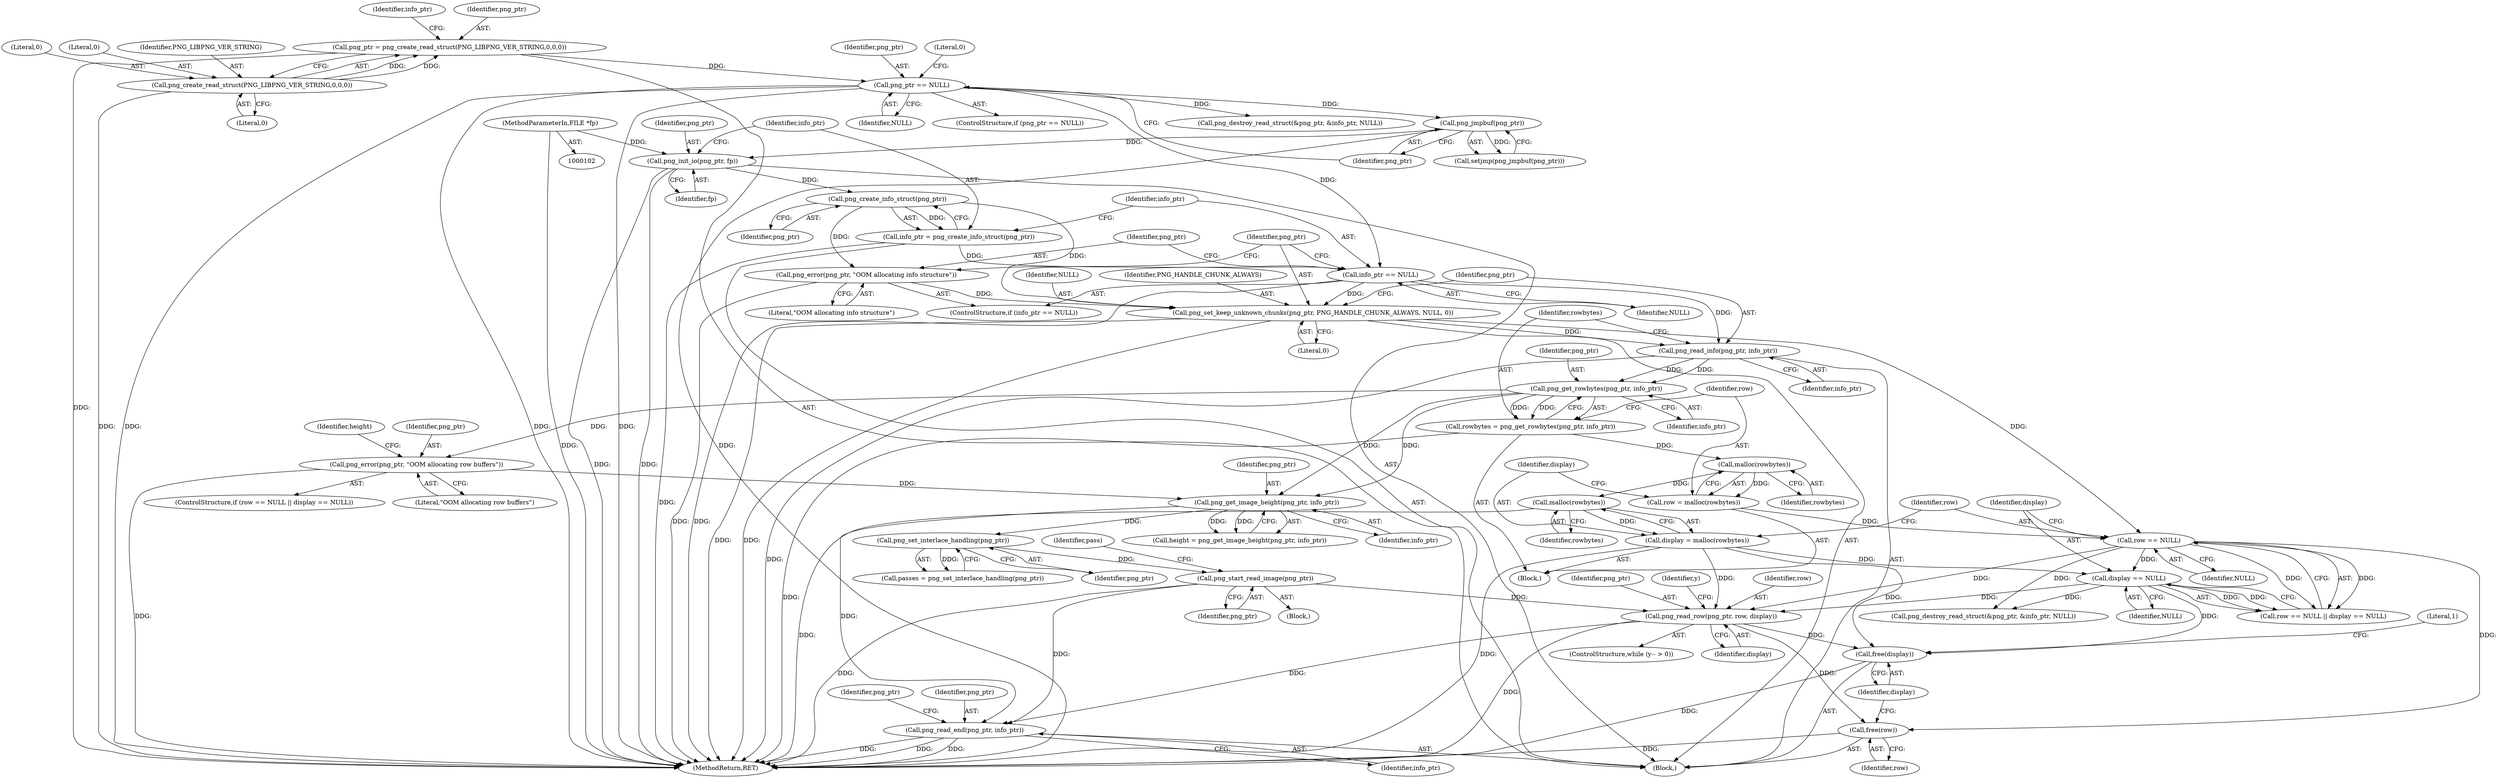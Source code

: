 digraph "0_Android_9d4853418ab2f754c2b63e091c29c5529b8b86ca_153@API" {
"1000238" [label="(Call,png_read_row(png_ptr, row, display))"];
"1000217" [label="(Call,png_start_read_image(png_ptr))"];
"1000214" [label="(Call,png_set_interlace_handling(png_ptr))"];
"1000208" [label="(Call,png_get_image_height(png_ptr, info_ptr))"];
"1000182" [label="(Call,png_get_rowbytes(png_ptr, info_ptr))"];
"1000175" [label="(Call,png_read_info(png_ptr, info_ptr))"];
"1000170" [label="(Call,png_set_keep_unknown_chunks(png_ptr, PNG_HANDLE_CHUNK_ALWAYS, NULL, 0))"];
"1000167" [label="(Call,png_error(png_ptr, \"OOM allocating info structure\"))"];
"1000161" [label="(Call,png_create_info_struct(png_ptr))"];
"1000156" [label="(Call,png_init_io(png_ptr, fp))"];
"1000133" [label="(Call,png_jmpbuf(png_ptr))"];
"1000126" [label="(Call,png_ptr == NULL)"];
"1000106" [label="(Call,png_ptr = png_create_read_struct(PNG_LIBPNG_VER_STRING,0,0,0))"];
"1000108" [label="(Call,png_create_read_struct(PNG_LIBPNG_VER_STRING,0,0,0))"];
"1000103" [label="(MethodParameterIn,FILE *fp)"];
"1000164" [label="(Call,info_ptr == NULL)"];
"1000159" [label="(Call,info_ptr = png_create_info_struct(png_ptr))"];
"1000201" [label="(Call,png_error(png_ptr, \"OOM allocating row buffers\"))"];
"1000195" [label="(Call,row == NULL)"];
"1000185" [label="(Call,row = malloc(rowbytes))"];
"1000187" [label="(Call,malloc(rowbytes))"];
"1000180" [label="(Call,rowbytes = png_get_rowbytes(png_ptr, info_ptr))"];
"1000189" [label="(Call,display = malloc(rowbytes))"];
"1000191" [label="(Call,malloc(rowbytes))"];
"1000198" [label="(Call,display == NULL)"];
"1000242" [label="(Call,png_read_end(png_ptr, info_ptr))"];
"1000251" [label="(Call,free(row))"];
"1000253" [label="(Call,free(display))"];
"1000204" [label="(Block,)"];
"1000133" [label="(Call,png_jmpbuf(png_ptr))"];
"1000177" [label="(Identifier,info_ptr)"];
"1000241" [label="(Identifier,display)"];
"1000134" [label="(Identifier,png_ptr)"];
"1000252" [label="(Identifier,row)"];
"1000203" [label="(Literal,\"OOM allocating row buffers\")"];
"1000166" [label="(Identifier,NULL)"];
"1000257" [label="(MethodReturn,RET)"];
"1000187" [label="(Call,malloc(rowbytes))"];
"1000183" [label="(Identifier,png_ptr)"];
"1000127" [label="(Identifier,png_ptr)"];
"1000201" [label="(Call,png_error(png_ptr, \"OOM allocating row buffers\"))"];
"1000233" [label="(ControlStructure,while (y-- > 0))"];
"1000175" [label="(Call,png_read_info(png_ptr, info_ptr))"];
"1000180" [label="(Call,rowbytes = png_get_rowbytes(png_ptr, info_ptr))"];
"1000109" [label="(Identifier,PNG_LIBPNG_VER_STRING)"];
"1000132" [label="(Call,setjmp(png_jmpbuf(png_ptr)))"];
"1000188" [label="(Identifier,rowbytes)"];
"1000172" [label="(Identifier,PNG_HANDLE_CHUNK_ALWAYS)"];
"1000181" [label="(Identifier,rowbytes)"];
"1000185" [label="(Call,row = malloc(rowbytes))"];
"1000199" [label="(Identifier,display)"];
"1000165" [label="(Identifier,info_ptr)"];
"1000209" [label="(Identifier,png_ptr)"];
"1000173" [label="(Identifier,NULL)"];
"1000194" [label="(Call,row == NULL || display == NULL)"];
"1000168" [label="(Identifier,png_ptr)"];
"1000253" [label="(Call,free(display))"];
"1000115" [label="(Identifier,info_ptr)"];
"1000212" [label="(Call,passes = png_set_interlace_handling(png_ptr))"];
"1000159" [label="(Call,info_ptr = png_create_info_struct(png_ptr))"];
"1000198" [label="(Call,display == NULL)"];
"1000191" [label="(Call,malloc(rowbytes))"];
"1000162" [label="(Identifier,png_ptr)"];
"1000217" [label="(Call,png_start_read_image(png_ptr))"];
"1000157" [label="(Identifier,png_ptr)"];
"1000189" [label="(Call,display = malloc(rowbytes))"];
"1000107" [label="(Identifier,png_ptr)"];
"1000245" [label="(Call,png_destroy_read_struct(&png_ptr, &info_ptr, NULL))"];
"1000242" [label="(Call,png_read_end(png_ptr, info_ptr))"];
"1000104" [label="(Block,)"];
"1000169" [label="(Literal,\"OOM allocating info structure\")"];
"1000190" [label="(Identifier,display)"];
"1000161" [label="(Call,png_create_info_struct(png_ptr))"];
"1000254" [label="(Identifier,display)"];
"1000200" [label="(Identifier,NULL)"];
"1000186" [label="(Identifier,row)"];
"1000184" [label="(Identifier,info_ptr)"];
"1000195" [label="(Call,row == NULL)"];
"1000110" [label="(Literal,0)"];
"1000240" [label="(Identifier,row)"];
"1000108" [label="(Call,png_create_read_struct(PNG_LIBPNG_VER_STRING,0,0,0))"];
"1000197" [label="(Identifier,NULL)"];
"1000126" [label="(Call,png_ptr == NULL)"];
"1000244" [label="(Identifier,info_ptr)"];
"1000176" [label="(Identifier,png_ptr)"];
"1000170" [label="(Call,png_set_keep_unknown_chunks(png_ptr, PNG_HANDLE_CHUNK_ALWAYS, NULL, 0))"];
"1000112" [label="(Literal,0)"];
"1000158" [label="(Identifier,fp)"];
"1000196" [label="(Identifier,row)"];
"1000163" [label="(ControlStructure,if (info_ptr == NULL))"];
"1000238" [label="(Call,png_read_row(png_ptr, row, display))"];
"1000193" [label="(ControlStructure,if (row == NULL || display == NULL))"];
"1000207" [label="(Identifier,height)"];
"1000192" [label="(Identifier,rowbytes)"];
"1000239" [label="(Identifier,png_ptr)"];
"1000156" [label="(Call,png_init_io(png_ptr, fp))"];
"1000128" [label="(Identifier,NULL)"];
"1000218" [label="(Identifier,png_ptr)"];
"1000210" [label="(Identifier,info_ptr)"];
"1000125" [label="(ControlStructure,if (png_ptr == NULL))"];
"1000247" [label="(Identifier,png_ptr)"];
"1000182" [label="(Call,png_get_rowbytes(png_ptr, info_ptr))"];
"1000164" [label="(Call,info_ptr == NULL)"];
"1000174" [label="(Literal,0)"];
"1000251" [label="(Call,free(row))"];
"1000256" [label="(Literal,1)"];
"1000171" [label="(Identifier,png_ptr)"];
"1000214" [label="(Call,png_set_interlace_handling(png_ptr))"];
"1000178" [label="(Block,)"];
"1000130" [label="(Literal,0)"];
"1000236" [label="(Identifier,y)"];
"1000103" [label="(MethodParameterIn,FILE *fp)"];
"1000106" [label="(Call,png_ptr = png_create_read_struct(PNG_LIBPNG_VER_STRING,0,0,0))"];
"1000111" [label="(Literal,0)"];
"1000221" [label="(Identifier,pass)"];
"1000215" [label="(Identifier,png_ptr)"];
"1000206" [label="(Call,height = png_get_image_height(png_ptr, info_ptr))"];
"1000243" [label="(Identifier,png_ptr)"];
"1000208" [label="(Call,png_get_image_height(png_ptr, info_ptr))"];
"1000160" [label="(Identifier,info_ptr)"];
"1000202" [label="(Identifier,png_ptr)"];
"1000167" [label="(Call,png_error(png_ptr, \"OOM allocating info structure\"))"];
"1000136" [label="(Call,png_destroy_read_struct(&png_ptr, &info_ptr, NULL))"];
"1000238" -> "1000233"  [label="AST: "];
"1000238" -> "1000241"  [label="CFG: "];
"1000239" -> "1000238"  [label="AST: "];
"1000240" -> "1000238"  [label="AST: "];
"1000241" -> "1000238"  [label="AST: "];
"1000236" -> "1000238"  [label="CFG: "];
"1000238" -> "1000257"  [label="DDG: "];
"1000217" -> "1000238"  [label="DDG: "];
"1000195" -> "1000238"  [label="DDG: "];
"1000189" -> "1000238"  [label="DDG: "];
"1000198" -> "1000238"  [label="DDG: "];
"1000238" -> "1000242"  [label="DDG: "];
"1000238" -> "1000251"  [label="DDG: "];
"1000238" -> "1000253"  [label="DDG: "];
"1000217" -> "1000204"  [label="AST: "];
"1000217" -> "1000218"  [label="CFG: "];
"1000218" -> "1000217"  [label="AST: "];
"1000221" -> "1000217"  [label="CFG: "];
"1000217" -> "1000257"  [label="DDG: "];
"1000214" -> "1000217"  [label="DDG: "];
"1000217" -> "1000242"  [label="DDG: "];
"1000214" -> "1000212"  [label="AST: "];
"1000214" -> "1000215"  [label="CFG: "];
"1000215" -> "1000214"  [label="AST: "];
"1000212" -> "1000214"  [label="CFG: "];
"1000214" -> "1000212"  [label="DDG: "];
"1000208" -> "1000214"  [label="DDG: "];
"1000208" -> "1000206"  [label="AST: "];
"1000208" -> "1000210"  [label="CFG: "];
"1000209" -> "1000208"  [label="AST: "];
"1000210" -> "1000208"  [label="AST: "];
"1000206" -> "1000208"  [label="CFG: "];
"1000208" -> "1000206"  [label="DDG: "];
"1000208" -> "1000206"  [label="DDG: "];
"1000182" -> "1000208"  [label="DDG: "];
"1000182" -> "1000208"  [label="DDG: "];
"1000201" -> "1000208"  [label="DDG: "];
"1000208" -> "1000242"  [label="DDG: "];
"1000182" -> "1000180"  [label="AST: "];
"1000182" -> "1000184"  [label="CFG: "];
"1000183" -> "1000182"  [label="AST: "];
"1000184" -> "1000182"  [label="AST: "];
"1000180" -> "1000182"  [label="CFG: "];
"1000182" -> "1000180"  [label="DDG: "];
"1000182" -> "1000180"  [label="DDG: "];
"1000175" -> "1000182"  [label="DDG: "];
"1000175" -> "1000182"  [label="DDG: "];
"1000182" -> "1000201"  [label="DDG: "];
"1000175" -> "1000104"  [label="AST: "];
"1000175" -> "1000177"  [label="CFG: "];
"1000176" -> "1000175"  [label="AST: "];
"1000177" -> "1000175"  [label="AST: "];
"1000181" -> "1000175"  [label="CFG: "];
"1000175" -> "1000257"  [label="DDG: "];
"1000170" -> "1000175"  [label="DDG: "];
"1000164" -> "1000175"  [label="DDG: "];
"1000170" -> "1000104"  [label="AST: "];
"1000170" -> "1000174"  [label="CFG: "];
"1000171" -> "1000170"  [label="AST: "];
"1000172" -> "1000170"  [label="AST: "];
"1000173" -> "1000170"  [label="AST: "];
"1000174" -> "1000170"  [label="AST: "];
"1000176" -> "1000170"  [label="CFG: "];
"1000170" -> "1000257"  [label="DDG: "];
"1000170" -> "1000257"  [label="DDG: "];
"1000167" -> "1000170"  [label="DDG: "];
"1000161" -> "1000170"  [label="DDG: "];
"1000164" -> "1000170"  [label="DDG: "];
"1000170" -> "1000195"  [label="DDG: "];
"1000167" -> "1000163"  [label="AST: "];
"1000167" -> "1000169"  [label="CFG: "];
"1000168" -> "1000167"  [label="AST: "];
"1000169" -> "1000167"  [label="AST: "];
"1000171" -> "1000167"  [label="CFG: "];
"1000167" -> "1000257"  [label="DDG: "];
"1000161" -> "1000167"  [label="DDG: "];
"1000161" -> "1000159"  [label="AST: "];
"1000161" -> "1000162"  [label="CFG: "];
"1000162" -> "1000161"  [label="AST: "];
"1000159" -> "1000161"  [label="CFG: "];
"1000161" -> "1000159"  [label="DDG: "];
"1000156" -> "1000161"  [label="DDG: "];
"1000156" -> "1000104"  [label="AST: "];
"1000156" -> "1000158"  [label="CFG: "];
"1000157" -> "1000156"  [label="AST: "];
"1000158" -> "1000156"  [label="AST: "];
"1000160" -> "1000156"  [label="CFG: "];
"1000156" -> "1000257"  [label="DDG: "];
"1000156" -> "1000257"  [label="DDG: "];
"1000133" -> "1000156"  [label="DDG: "];
"1000103" -> "1000156"  [label="DDG: "];
"1000133" -> "1000132"  [label="AST: "];
"1000133" -> "1000134"  [label="CFG: "];
"1000134" -> "1000133"  [label="AST: "];
"1000132" -> "1000133"  [label="CFG: "];
"1000133" -> "1000257"  [label="DDG: "];
"1000133" -> "1000132"  [label="DDG: "];
"1000126" -> "1000133"  [label="DDG: "];
"1000126" -> "1000125"  [label="AST: "];
"1000126" -> "1000128"  [label="CFG: "];
"1000127" -> "1000126"  [label="AST: "];
"1000128" -> "1000126"  [label="AST: "];
"1000130" -> "1000126"  [label="CFG: "];
"1000134" -> "1000126"  [label="CFG: "];
"1000126" -> "1000257"  [label="DDG: "];
"1000126" -> "1000257"  [label="DDG: "];
"1000126" -> "1000257"  [label="DDG: "];
"1000106" -> "1000126"  [label="DDG: "];
"1000126" -> "1000136"  [label="DDG: "];
"1000126" -> "1000164"  [label="DDG: "];
"1000106" -> "1000104"  [label="AST: "];
"1000106" -> "1000108"  [label="CFG: "];
"1000107" -> "1000106"  [label="AST: "];
"1000108" -> "1000106"  [label="AST: "];
"1000115" -> "1000106"  [label="CFG: "];
"1000106" -> "1000257"  [label="DDG: "];
"1000108" -> "1000106"  [label="DDG: "];
"1000108" -> "1000106"  [label="DDG: "];
"1000108" -> "1000112"  [label="CFG: "];
"1000109" -> "1000108"  [label="AST: "];
"1000110" -> "1000108"  [label="AST: "];
"1000111" -> "1000108"  [label="AST: "];
"1000112" -> "1000108"  [label="AST: "];
"1000108" -> "1000257"  [label="DDG: "];
"1000103" -> "1000102"  [label="AST: "];
"1000103" -> "1000257"  [label="DDG: "];
"1000164" -> "1000163"  [label="AST: "];
"1000164" -> "1000166"  [label="CFG: "];
"1000165" -> "1000164"  [label="AST: "];
"1000166" -> "1000164"  [label="AST: "];
"1000168" -> "1000164"  [label="CFG: "];
"1000171" -> "1000164"  [label="CFG: "];
"1000164" -> "1000257"  [label="DDG: "];
"1000159" -> "1000164"  [label="DDG: "];
"1000159" -> "1000104"  [label="AST: "];
"1000160" -> "1000159"  [label="AST: "];
"1000165" -> "1000159"  [label="CFG: "];
"1000159" -> "1000257"  [label="DDG: "];
"1000201" -> "1000193"  [label="AST: "];
"1000201" -> "1000203"  [label="CFG: "];
"1000202" -> "1000201"  [label="AST: "];
"1000203" -> "1000201"  [label="AST: "];
"1000207" -> "1000201"  [label="CFG: "];
"1000201" -> "1000257"  [label="DDG: "];
"1000195" -> "1000194"  [label="AST: "];
"1000195" -> "1000197"  [label="CFG: "];
"1000196" -> "1000195"  [label="AST: "];
"1000197" -> "1000195"  [label="AST: "];
"1000199" -> "1000195"  [label="CFG: "];
"1000194" -> "1000195"  [label="CFG: "];
"1000195" -> "1000194"  [label="DDG: "];
"1000195" -> "1000194"  [label="DDG: "];
"1000185" -> "1000195"  [label="DDG: "];
"1000195" -> "1000198"  [label="DDG: "];
"1000195" -> "1000245"  [label="DDG: "];
"1000195" -> "1000251"  [label="DDG: "];
"1000185" -> "1000178"  [label="AST: "];
"1000185" -> "1000187"  [label="CFG: "];
"1000186" -> "1000185"  [label="AST: "];
"1000187" -> "1000185"  [label="AST: "];
"1000190" -> "1000185"  [label="CFG: "];
"1000187" -> "1000185"  [label="DDG: "];
"1000187" -> "1000188"  [label="CFG: "];
"1000188" -> "1000187"  [label="AST: "];
"1000180" -> "1000187"  [label="DDG: "];
"1000187" -> "1000191"  [label="DDG: "];
"1000180" -> "1000178"  [label="AST: "];
"1000181" -> "1000180"  [label="AST: "];
"1000186" -> "1000180"  [label="CFG: "];
"1000180" -> "1000257"  [label="DDG: "];
"1000189" -> "1000178"  [label="AST: "];
"1000189" -> "1000191"  [label="CFG: "];
"1000190" -> "1000189"  [label="AST: "];
"1000191" -> "1000189"  [label="AST: "];
"1000196" -> "1000189"  [label="CFG: "];
"1000189" -> "1000257"  [label="DDG: "];
"1000191" -> "1000189"  [label="DDG: "];
"1000189" -> "1000198"  [label="DDG: "];
"1000189" -> "1000253"  [label="DDG: "];
"1000191" -> "1000192"  [label="CFG: "];
"1000192" -> "1000191"  [label="AST: "];
"1000191" -> "1000257"  [label="DDG: "];
"1000198" -> "1000194"  [label="AST: "];
"1000198" -> "1000200"  [label="CFG: "];
"1000199" -> "1000198"  [label="AST: "];
"1000200" -> "1000198"  [label="AST: "];
"1000194" -> "1000198"  [label="CFG: "];
"1000198" -> "1000194"  [label="DDG: "];
"1000198" -> "1000194"  [label="DDG: "];
"1000198" -> "1000245"  [label="DDG: "];
"1000198" -> "1000253"  [label="DDG: "];
"1000242" -> "1000104"  [label="AST: "];
"1000242" -> "1000244"  [label="CFG: "];
"1000243" -> "1000242"  [label="AST: "];
"1000244" -> "1000242"  [label="AST: "];
"1000247" -> "1000242"  [label="CFG: "];
"1000242" -> "1000257"  [label="DDG: "];
"1000242" -> "1000257"  [label="DDG: "];
"1000242" -> "1000257"  [label="DDG: "];
"1000251" -> "1000104"  [label="AST: "];
"1000251" -> "1000252"  [label="CFG: "];
"1000252" -> "1000251"  [label="AST: "];
"1000254" -> "1000251"  [label="CFG: "];
"1000251" -> "1000257"  [label="DDG: "];
"1000253" -> "1000104"  [label="AST: "];
"1000253" -> "1000254"  [label="CFG: "];
"1000254" -> "1000253"  [label="AST: "];
"1000256" -> "1000253"  [label="CFG: "];
"1000253" -> "1000257"  [label="DDG: "];
}

